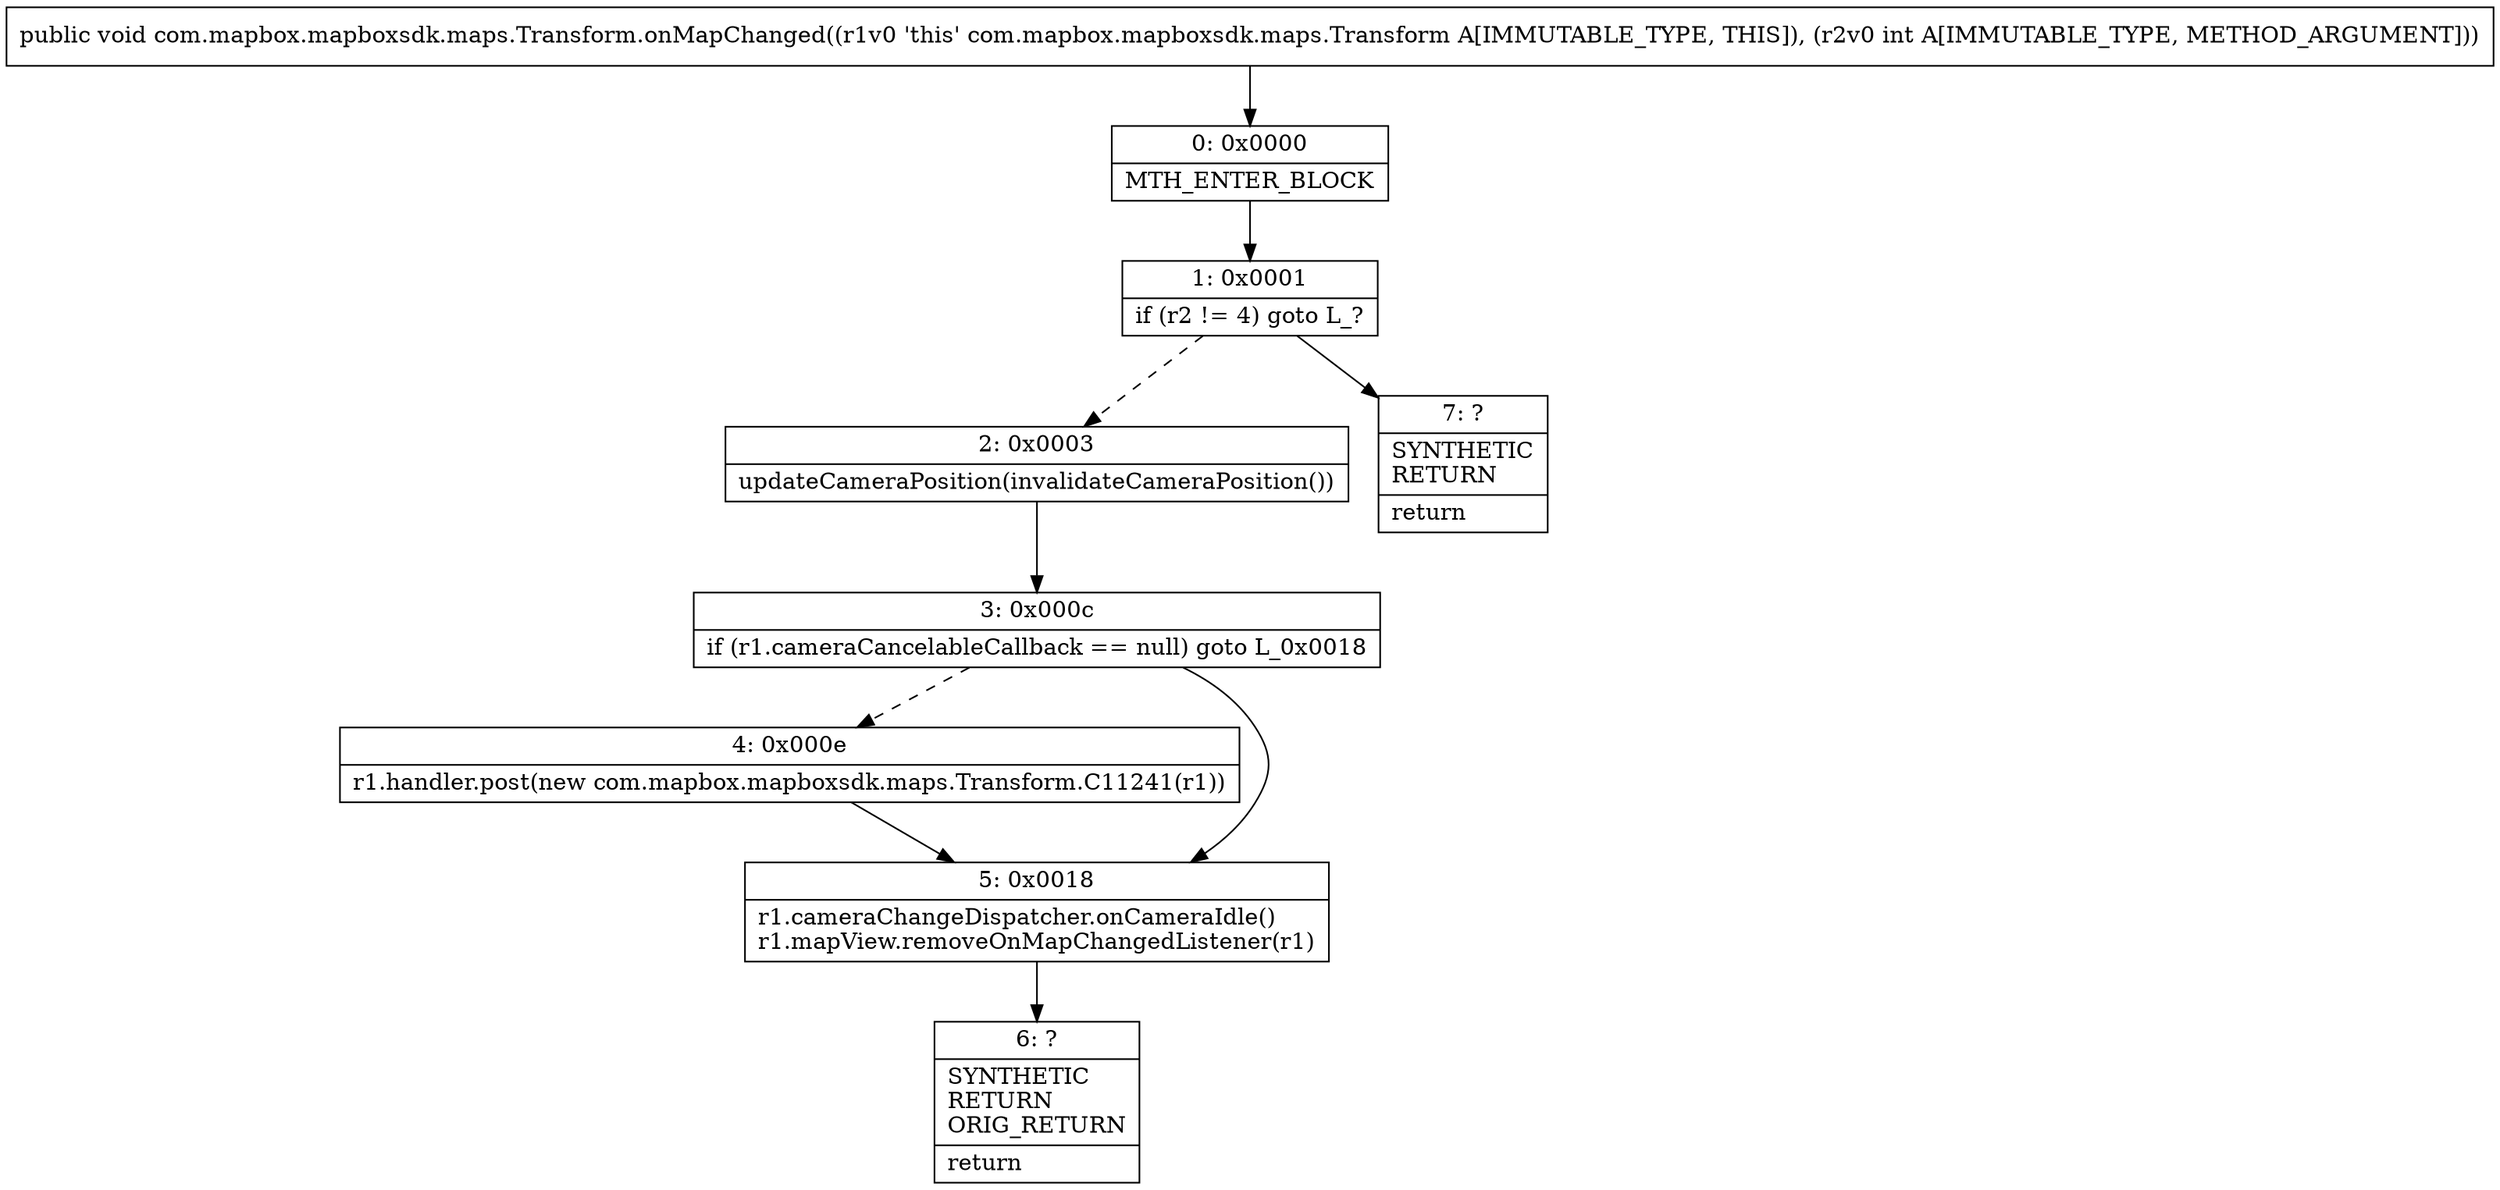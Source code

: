 digraph "CFG forcom.mapbox.mapboxsdk.maps.Transform.onMapChanged(I)V" {
Node_0 [shape=record,label="{0\:\ 0x0000|MTH_ENTER_BLOCK\l}"];
Node_1 [shape=record,label="{1\:\ 0x0001|if (r2 != 4) goto L_?\l}"];
Node_2 [shape=record,label="{2\:\ 0x0003|updateCameraPosition(invalidateCameraPosition())\l}"];
Node_3 [shape=record,label="{3\:\ 0x000c|if (r1.cameraCancelableCallback == null) goto L_0x0018\l}"];
Node_4 [shape=record,label="{4\:\ 0x000e|r1.handler.post(new com.mapbox.mapboxsdk.maps.Transform.C11241(r1))\l}"];
Node_5 [shape=record,label="{5\:\ 0x0018|r1.cameraChangeDispatcher.onCameraIdle()\lr1.mapView.removeOnMapChangedListener(r1)\l}"];
Node_6 [shape=record,label="{6\:\ ?|SYNTHETIC\lRETURN\lORIG_RETURN\l|return\l}"];
Node_7 [shape=record,label="{7\:\ ?|SYNTHETIC\lRETURN\l|return\l}"];
MethodNode[shape=record,label="{public void com.mapbox.mapboxsdk.maps.Transform.onMapChanged((r1v0 'this' com.mapbox.mapboxsdk.maps.Transform A[IMMUTABLE_TYPE, THIS]), (r2v0 int A[IMMUTABLE_TYPE, METHOD_ARGUMENT])) }"];
MethodNode -> Node_0;
Node_0 -> Node_1;
Node_1 -> Node_2[style=dashed];
Node_1 -> Node_7;
Node_2 -> Node_3;
Node_3 -> Node_4[style=dashed];
Node_3 -> Node_5;
Node_4 -> Node_5;
Node_5 -> Node_6;
}

